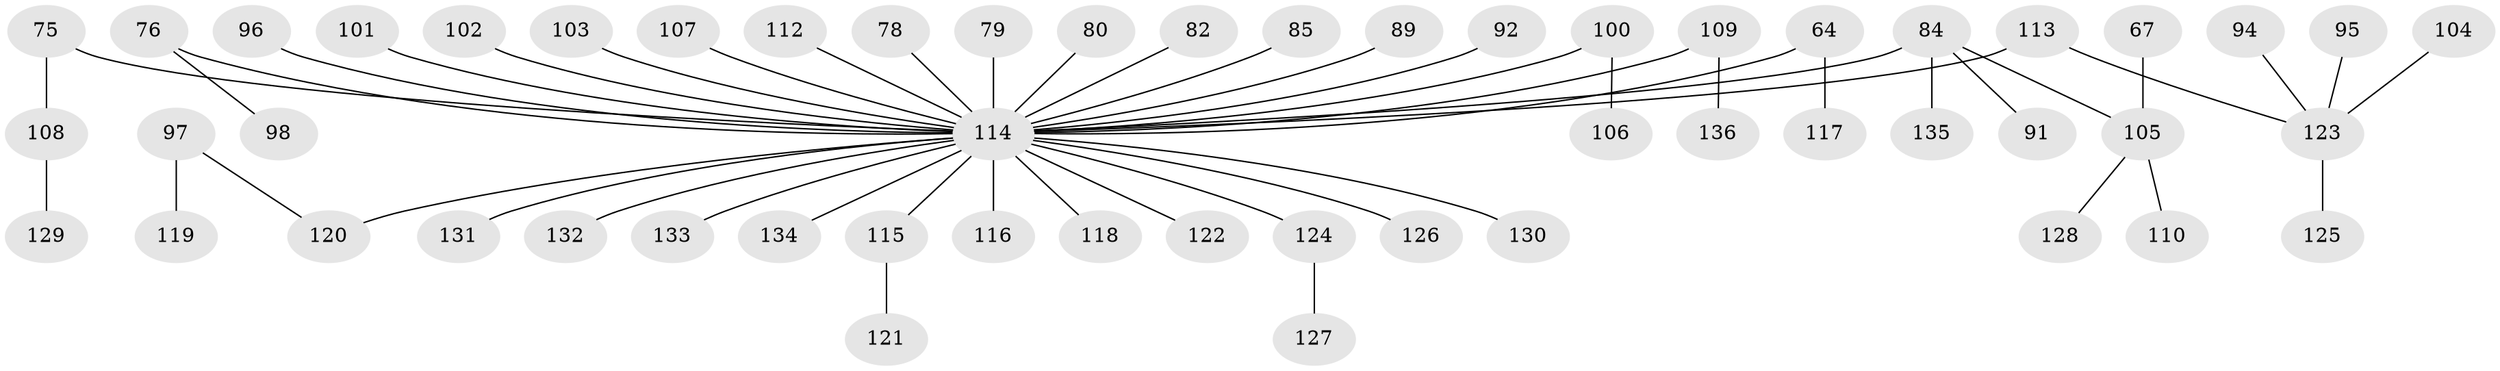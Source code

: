 // original degree distribution, {6: 0.014705882352941176, 5: 0.04411764705882353, 4: 0.07352941176470588, 3: 0.125, 2: 0.2647058823529412, 1: 0.47794117647058826}
// Generated by graph-tools (version 1.1) at 2025/57/03/04/25 21:57:05]
// undirected, 54 vertices, 53 edges
graph export_dot {
graph [start="1"]
  node [color=gray90,style=filled];
  64;
  67;
  75;
  76;
  78;
  79;
  80;
  82;
  84 [super="+72"];
  85;
  89;
  91;
  92;
  94;
  95;
  96;
  97;
  98;
  100;
  101;
  102;
  103;
  104;
  105 [super="+46+61"];
  106;
  107;
  108;
  109;
  110;
  112;
  113 [super="+50+111"];
  114 [super="+81+36+38+48+54+87+33+23+77+28+35+56+44+57+39+86+45+99+49+63+66+69+73+74+58"];
  115;
  116;
  117;
  118;
  119;
  120 [super="+59"];
  121;
  122;
  123 [super="+25+93+68"];
  124;
  125;
  126;
  127;
  128 [super="+62"];
  129;
  130;
  131;
  132;
  133;
  134;
  135;
  136;
  64 -- 117;
  64 -- 114;
  67 -- 105;
  75 -- 108;
  75 -- 114;
  76 -- 98;
  76 -- 114;
  78 -- 114;
  79 -- 114;
  80 -- 114;
  82 -- 114;
  84 -- 135;
  84 -- 105;
  84 -- 91;
  84 -- 114;
  85 -- 114;
  89 -- 114;
  92 -- 114;
  94 -- 123;
  95 -- 123;
  96 -- 114;
  97 -- 119;
  97 -- 120;
  100 -- 106;
  100 -- 114;
  101 -- 114;
  102 -- 114;
  103 -- 114;
  104 -- 123;
  105 -- 110;
  105 -- 128;
  107 -- 114;
  108 -- 129;
  109 -- 136;
  109 -- 114;
  112 -- 114;
  113 -- 114;
  113 -- 123;
  114 -- 115;
  114 -- 116;
  114 -- 131;
  114 -- 132;
  114 -- 133;
  114 -- 134;
  114 -- 122;
  114 -- 120;
  114 -- 124;
  114 -- 130;
  114 -- 118;
  114 -- 126;
  115 -- 121;
  123 -- 125;
  124 -- 127;
}
